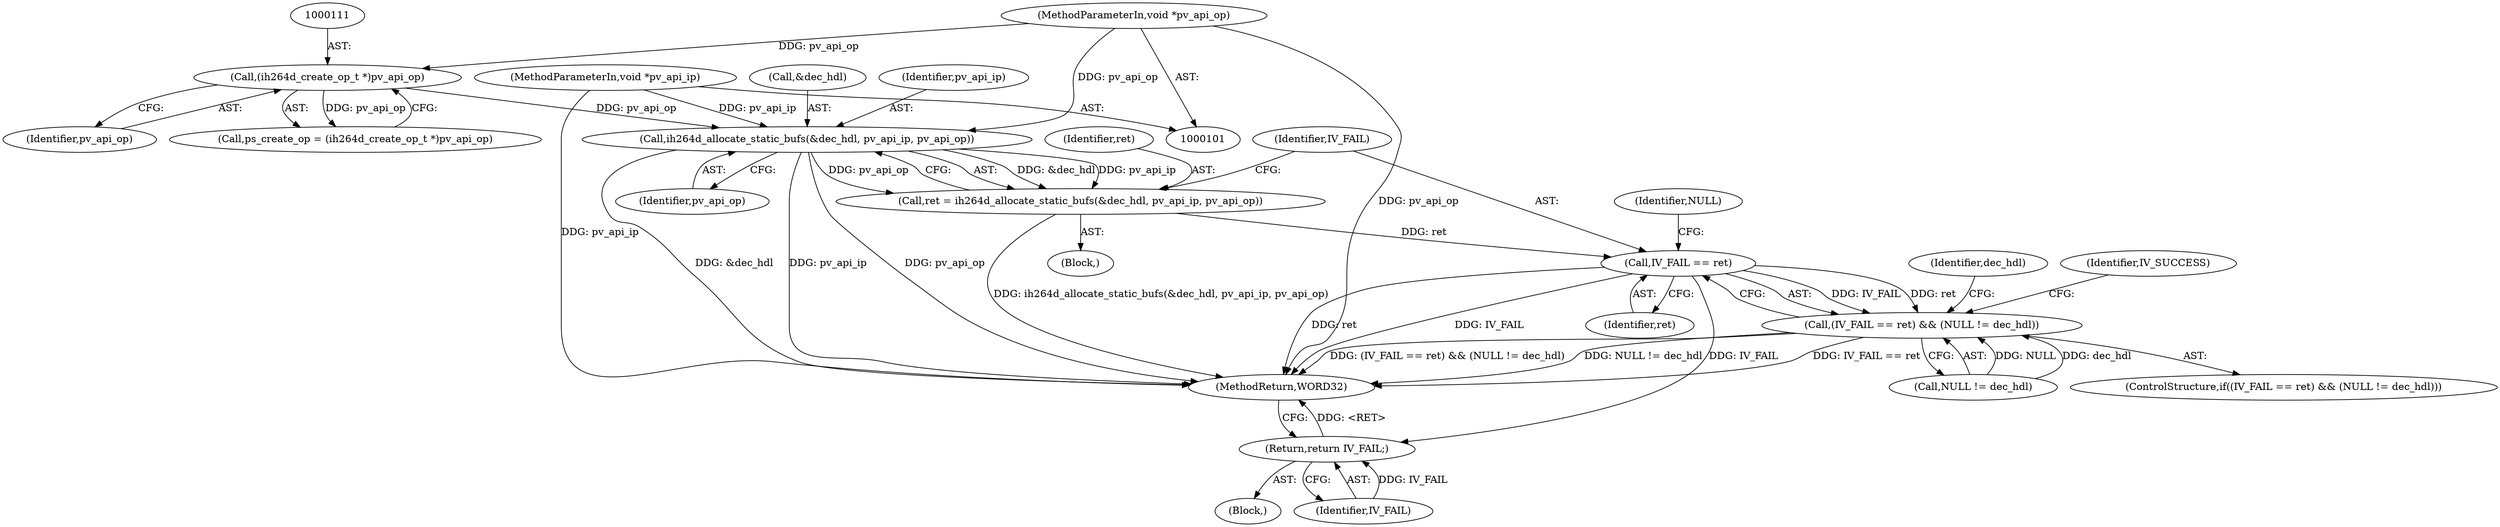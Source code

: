 digraph "1_Android_5acaa6fc86c73a750e5f4900c4e2d44bf22f683a@API" {
"1000122" [label="(Call,ih264d_allocate_static_bufs(&dec_hdl, pv_api_ip, pv_api_op))"];
"1000103" [label="(MethodParameterIn,void *pv_api_ip)"];
"1000110" [label="(Call,(ih264d_create_op_t *)pv_api_op)"];
"1000104" [label="(MethodParameterIn,void *pv_api_op)"];
"1000120" [label="(Call,ret = ih264d_allocate_static_bufs(&dec_hdl, pv_api_ip, pv_api_op))"];
"1000129" [label="(Call,IV_FAIL == ret)"];
"1000128" [label="(Call,(IV_FAIL == ret) && (NULL != dec_hdl))"];
"1000154" [label="(Return,return IV_FAIL;)"];
"1000121" [label="(Identifier,ret)"];
"1000104" [label="(MethodParameterIn,void *pv_api_op)"];
"1000110" [label="(Call,(ih264d_create_op_t *)pv_api_op)"];
"1000126" [label="(Identifier,pv_api_op)"];
"1000157" [label="(Identifier,IV_SUCCESS)"];
"1000158" [label="(MethodReturn,WORD32)"];
"1000132" [label="(Call,NULL != dec_hdl)"];
"1000112" [label="(Identifier,pv_api_op)"];
"1000130" [label="(Identifier,IV_FAIL)"];
"1000103" [label="(MethodParameterIn,void *pv_api_ip)"];
"1000105" [label="(Block,)"];
"1000122" [label="(Call,ih264d_allocate_static_bufs(&dec_hdl, pv_api_ip, pv_api_op))"];
"1000129" [label="(Call,IV_FAIL == ret)"];
"1000131" [label="(Identifier,ret)"];
"1000137" [label="(Identifier,dec_hdl)"];
"1000135" [label="(Block,)"];
"1000133" [label="(Identifier,NULL)"];
"1000120" [label="(Call,ret = ih264d_allocate_static_bufs(&dec_hdl, pv_api_ip, pv_api_op))"];
"1000127" [label="(ControlStructure,if((IV_FAIL == ret) && (NULL != dec_hdl)))"];
"1000154" [label="(Return,return IV_FAIL;)"];
"1000155" [label="(Identifier,IV_FAIL)"];
"1000108" [label="(Call,ps_create_op = (ih264d_create_op_t *)pv_api_op)"];
"1000123" [label="(Call,&dec_hdl)"];
"1000125" [label="(Identifier,pv_api_ip)"];
"1000128" [label="(Call,(IV_FAIL == ret) && (NULL != dec_hdl))"];
"1000122" -> "1000120"  [label="AST: "];
"1000122" -> "1000126"  [label="CFG: "];
"1000123" -> "1000122"  [label="AST: "];
"1000125" -> "1000122"  [label="AST: "];
"1000126" -> "1000122"  [label="AST: "];
"1000120" -> "1000122"  [label="CFG: "];
"1000122" -> "1000158"  [label="DDG: pv_api_ip"];
"1000122" -> "1000158"  [label="DDG: pv_api_op"];
"1000122" -> "1000158"  [label="DDG: &dec_hdl"];
"1000122" -> "1000120"  [label="DDG: &dec_hdl"];
"1000122" -> "1000120"  [label="DDG: pv_api_ip"];
"1000122" -> "1000120"  [label="DDG: pv_api_op"];
"1000103" -> "1000122"  [label="DDG: pv_api_ip"];
"1000110" -> "1000122"  [label="DDG: pv_api_op"];
"1000104" -> "1000122"  [label="DDG: pv_api_op"];
"1000103" -> "1000101"  [label="AST: "];
"1000103" -> "1000158"  [label="DDG: pv_api_ip"];
"1000110" -> "1000108"  [label="AST: "];
"1000110" -> "1000112"  [label="CFG: "];
"1000111" -> "1000110"  [label="AST: "];
"1000112" -> "1000110"  [label="AST: "];
"1000108" -> "1000110"  [label="CFG: "];
"1000110" -> "1000108"  [label="DDG: pv_api_op"];
"1000104" -> "1000110"  [label="DDG: pv_api_op"];
"1000104" -> "1000101"  [label="AST: "];
"1000104" -> "1000158"  [label="DDG: pv_api_op"];
"1000120" -> "1000105"  [label="AST: "];
"1000121" -> "1000120"  [label="AST: "];
"1000130" -> "1000120"  [label="CFG: "];
"1000120" -> "1000158"  [label="DDG: ih264d_allocate_static_bufs(&dec_hdl, pv_api_ip, pv_api_op)"];
"1000120" -> "1000129"  [label="DDG: ret"];
"1000129" -> "1000128"  [label="AST: "];
"1000129" -> "1000131"  [label="CFG: "];
"1000130" -> "1000129"  [label="AST: "];
"1000131" -> "1000129"  [label="AST: "];
"1000133" -> "1000129"  [label="CFG: "];
"1000128" -> "1000129"  [label="CFG: "];
"1000129" -> "1000158"  [label="DDG: ret"];
"1000129" -> "1000158"  [label="DDG: IV_FAIL"];
"1000129" -> "1000128"  [label="DDG: IV_FAIL"];
"1000129" -> "1000128"  [label="DDG: ret"];
"1000129" -> "1000154"  [label="DDG: IV_FAIL"];
"1000128" -> "1000127"  [label="AST: "];
"1000128" -> "1000132"  [label="CFG: "];
"1000132" -> "1000128"  [label="AST: "];
"1000137" -> "1000128"  [label="CFG: "];
"1000157" -> "1000128"  [label="CFG: "];
"1000128" -> "1000158"  [label="DDG: NULL != dec_hdl"];
"1000128" -> "1000158"  [label="DDG: IV_FAIL == ret"];
"1000128" -> "1000158"  [label="DDG: (IV_FAIL == ret) && (NULL != dec_hdl)"];
"1000132" -> "1000128"  [label="DDG: NULL"];
"1000132" -> "1000128"  [label="DDG: dec_hdl"];
"1000154" -> "1000135"  [label="AST: "];
"1000154" -> "1000155"  [label="CFG: "];
"1000155" -> "1000154"  [label="AST: "];
"1000158" -> "1000154"  [label="CFG: "];
"1000154" -> "1000158"  [label="DDG: <RET>"];
"1000155" -> "1000154"  [label="DDG: IV_FAIL"];
}
